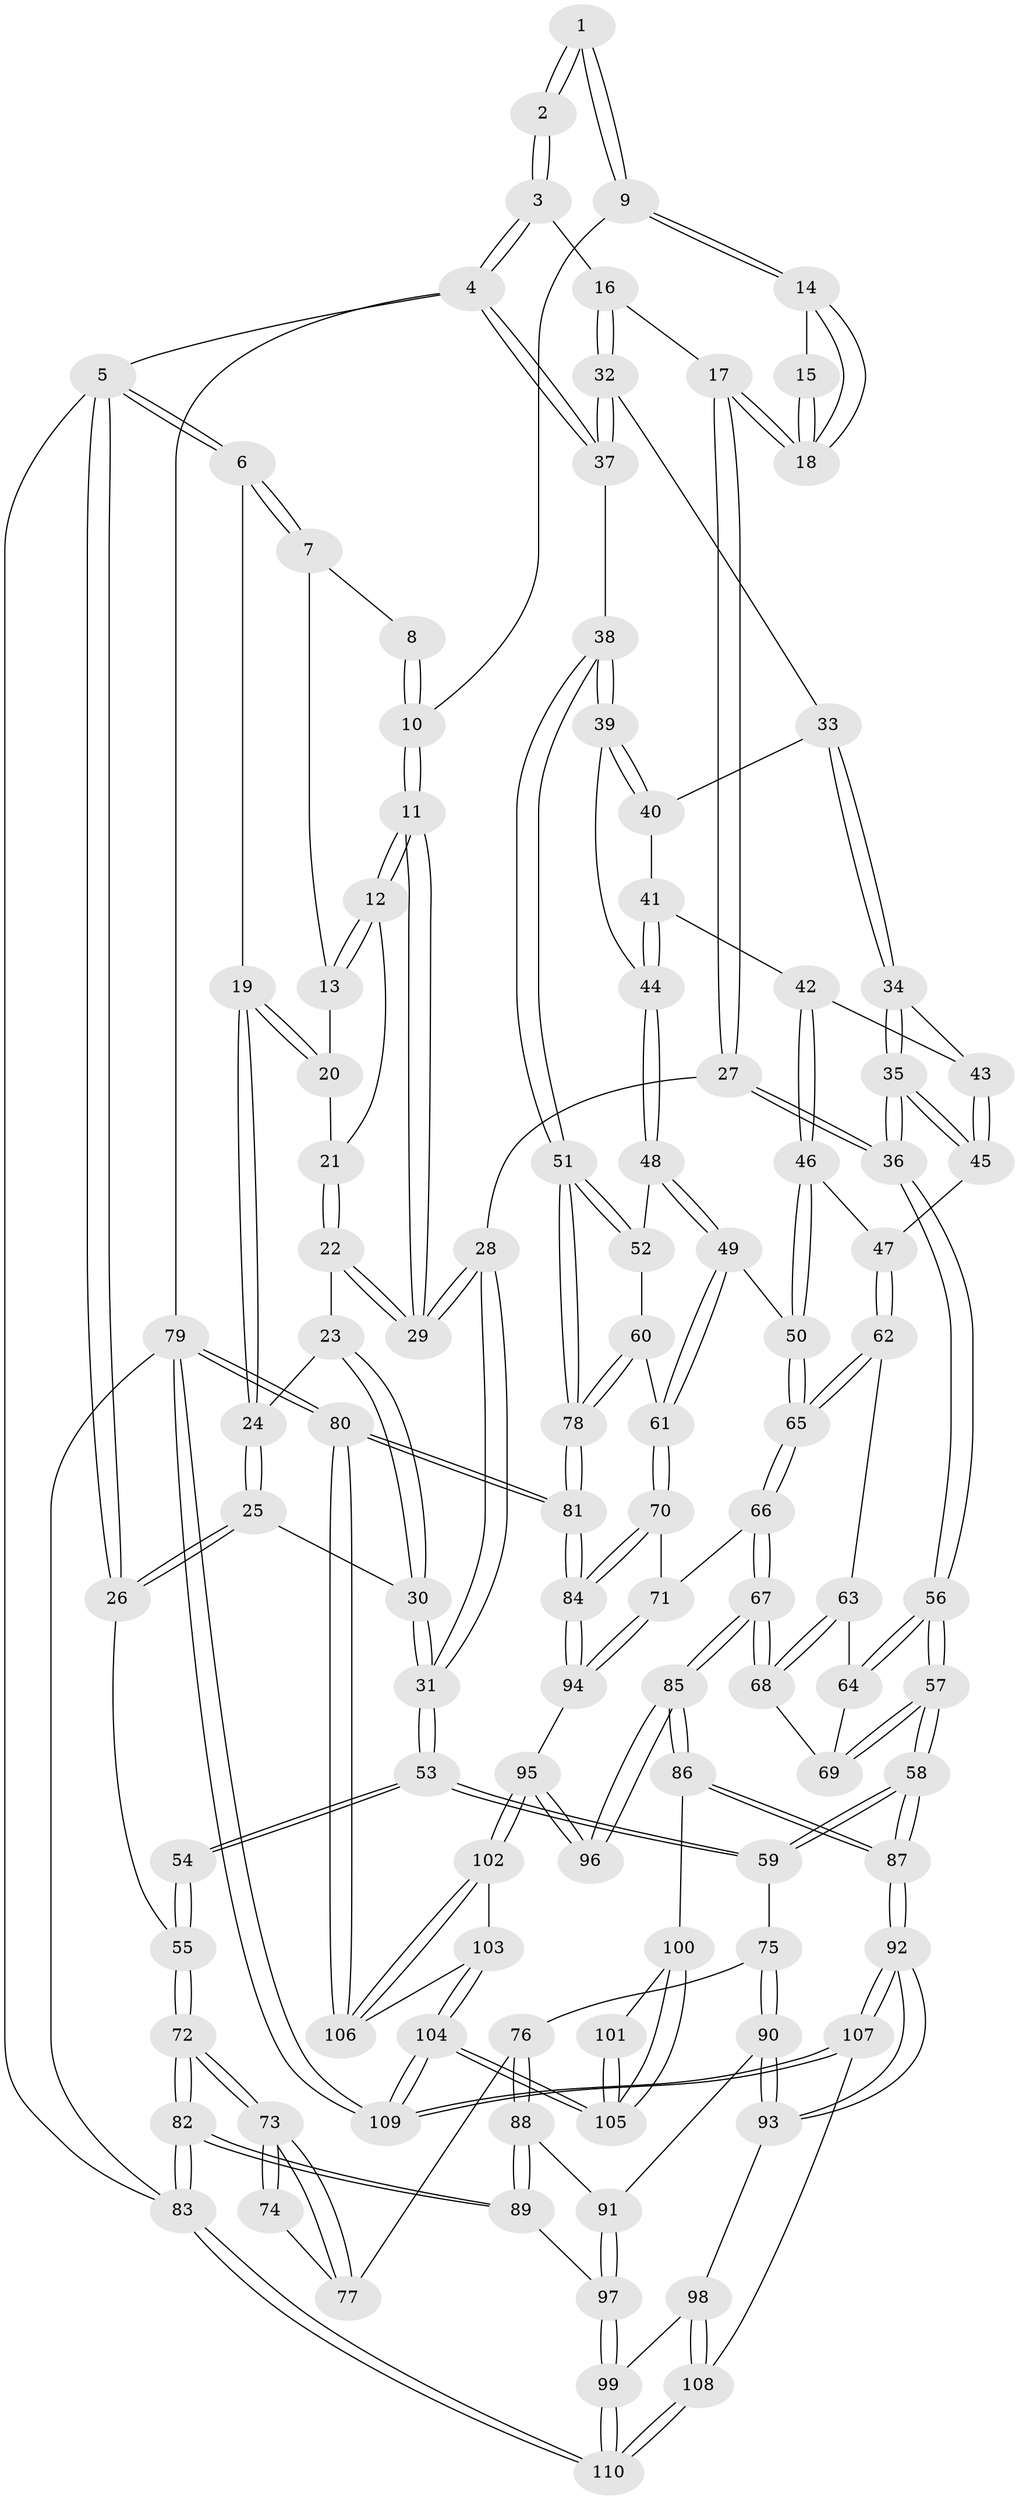 // Generated by graph-tools (version 1.1) at 2025/38/03/09/25 02:38:30]
// undirected, 110 vertices, 272 edges
graph export_dot {
graph [start="1"]
  node [color=gray90,style=filled];
  1 [pos="+0.37584383763733303+0"];
  2 [pos="+0.6117916373432926+0"];
  3 [pos="+0.7622101260190498+0"];
  4 [pos="+1+0"];
  5 [pos="+0+0"];
  6 [pos="+0+0"];
  7 [pos="+0.25817649674687315+0"];
  8 [pos="+0.29245612086381323+0"];
  9 [pos="+0.42651528906101455+0.09804981936820818"];
  10 [pos="+0.32770567347035123+0.10673389873380115"];
  11 [pos="+0.2701016487350743+0.15550461309783375"];
  12 [pos="+0.2594965030200723+0.14293211401506956"];
  13 [pos="+0.21815625590506116+0.024868902092923882"];
  14 [pos="+0.45252991957384625+0.11456880164033592"];
  15 [pos="+0.5520119745476609+0"];
  16 [pos="+0.7315724316339389+0.16735714211789346"];
  17 [pos="+0.5195755461125524+0.20770999217759667"];
  18 [pos="+0.5093402366170033+0.19186958833218132"];
  19 [pos="+0.08983339475774516+0.07714662302009613"];
  20 [pos="+0.12478715929601454+0.0866596055142303"];
  21 [pos="+0.13879249406230496+0.0999743556195753"];
  22 [pos="+0.1490157836559707+0.2087583798731864"];
  23 [pos="+0.11921777479058909+0.20960191328282426"];
  24 [pos="+0.06673406368617905+0.1183569764910364"];
  25 [pos="+0+0.28336303146757996"];
  26 [pos="+0+0.285475643412283"];
  27 [pos="+0.37610553894632115+0.3883662138936065"];
  28 [pos="+0.3215611856340428+0.38719701759089703"];
  29 [pos="+0.2615852090241077+0.2433266508993451"];
  30 [pos="+0+0.3032083269516408"];
  31 [pos="+0.24956034757271844+0.43805609175105126"];
  32 [pos="+0.7796466924270907+0.23545155747493748"];
  33 [pos="+0.7779354527715421+0.2535062959632963"];
  34 [pos="+0.6754650135889188+0.3826159082456938"];
  35 [pos="+0.521087065069275+0.4815501590994381"];
  36 [pos="+0.49823062882821506+0.4896708102328663"];
  37 [pos="+1+0.22619589051969863"];
  38 [pos="+1+0.3868627620302502"];
  39 [pos="+1+0.44427049228090904"];
  40 [pos="+0.7999837211164833+0.30916053672818833"];
  41 [pos="+0.8185110851617575+0.38652253896794925"];
  42 [pos="+0.7819594343437866+0.47241376769170806"];
  43 [pos="+0.7173949719062933+0.4827713502295548"];
  44 [pos="+0.9150590407363708+0.4972137688241364"];
  45 [pos="+0.7019589935527984+0.5172583477444461"];
  46 [pos="+0.7965776325879339+0.554487918990654"];
  47 [pos="+0.7272629494077306+0.5639085688141119"];
  48 [pos="+0.9049760857875705+0.5268985467369242"];
  49 [pos="+0.8591066439388966+0.5753437095524481"];
  50 [pos="+0.839850113396106+0.5772145436054937"];
  51 [pos="+1+0.6249871452403163"];
  52 [pos="+0.9818259855222675+0.5854085824438343"];
  53 [pos="+0.21693630927032642+0.4995267447336393"];
  54 [pos="+0.18910392873433038+0.5155011659320166"];
  55 [pos="+0+0.4272450934193491"];
  56 [pos="+0.5140059805277793+0.5646195973717095"];
  57 [pos="+0.5000988667598336+0.7405479269198063"];
  58 [pos="+0.49825163387325844+0.7511660906821895"];
  59 [pos="+0.28822998166425046+0.6838776542299932"];
  60 [pos="+0.9402565055809+0.6435454461925942"];
  61 [pos="+0.9039192967556328+0.6491428663259297"];
  62 [pos="+0.7146672870200926+0.5812211118186019"];
  63 [pos="+0.6836738917076042+0.5944780753758723"];
  64 [pos="+0.6830168608017121+0.5946519120593567"];
  65 [pos="+0.7653742258198734+0.7026349993935405"];
  66 [pos="+0.7637912566905798+0.7109274118473704"];
  67 [pos="+0.7390172421107363+0.7260137107355445"];
  68 [pos="+0.7188586094963787+0.6963966838028344"];
  69 [pos="+0.6716217369021784+0.6424686686380808"];
  70 [pos="+0.8930279243582695+0.7265655029163139"];
  71 [pos="+0.8447289221084422+0.7369500767187573"];
  72 [pos="+0+0.6953505606804016"];
  73 [pos="+0+0.6897301211110783"];
  74 [pos="+0.16752829633122743+0.5373054680881033"];
  75 [pos="+0.2699306593257744+0.7060200874086703"];
  76 [pos="+0.11772334188448182+0.7040923099507868"];
  77 [pos="+0.11764954435558704+0.7039766806700918"];
  78 [pos="+1+0.7585948096658033"];
  79 [pos="+1+1"];
  80 [pos="+1+1"];
  81 [pos="+1+0.9190635050502699"];
  82 [pos="+0+0.858286836762409"];
  83 [pos="+0+1"];
  84 [pos="+1+0.8482762477707038"];
  85 [pos="+0.7259991750666055+0.7391156934674752"];
  86 [pos="+0.536212976748929+0.7950638131987015"];
  87 [pos="+0.513167651181659+0.7940711306253819"];
  88 [pos="+0.13557300827477747+0.7805400605441404"];
  89 [pos="+0+0.8638474257568532"];
  90 [pos="+0.2188852929650043+0.8128651251556058"];
  91 [pos="+0.20373696672103944+0.8185456455180307"];
  92 [pos="+0.5039318803084442+0.8156949706356845"];
  93 [pos="+0.3320176018140472+0.8756677485137114"];
  94 [pos="+0.8297978243337477+0.8687770611271921"];
  95 [pos="+0.8081077117533118+0.8823872403909929"];
  96 [pos="+0.7859474726328197+0.8687973180670362"];
  97 [pos="+0.15406146801312776+0.9368390353792305"];
  98 [pos="+0.3236929658298604+0.8941359191485507"];
  99 [pos="+0.17492457047062376+0.9849337452607988"];
  100 [pos="+0.5762748533765266+0.818783847278505"];
  101 [pos="+0.7135284001927473+0.875711708616241"];
  102 [pos="+0.8063759857359841+0.9105229388022757"];
  103 [pos="+0.7956583239195512+0.94836618658444"];
  104 [pos="+0.7437332356380174+1"];
  105 [pos="+0.7009421261821012+0.9544995256497827"];
  106 [pos="+0.9599185906926787+0.9775280240194796"];
  107 [pos="+0.5309957320221054+1"];
  108 [pos="+0.3292962207578877+1"];
  109 [pos="+0.7227020583884551+1"];
  110 [pos="+0.20839278860603042+1"];
  1 -- 2;
  1 -- 2;
  1 -- 9;
  1 -- 9;
  2 -- 3;
  2 -- 3;
  3 -- 4;
  3 -- 4;
  3 -- 16;
  4 -- 5;
  4 -- 37;
  4 -- 37;
  4 -- 79;
  5 -- 6;
  5 -- 6;
  5 -- 26;
  5 -- 26;
  5 -- 83;
  6 -- 7;
  6 -- 7;
  6 -- 19;
  7 -- 8;
  7 -- 13;
  8 -- 10;
  8 -- 10;
  9 -- 10;
  9 -- 14;
  9 -- 14;
  10 -- 11;
  10 -- 11;
  11 -- 12;
  11 -- 12;
  11 -- 29;
  11 -- 29;
  12 -- 13;
  12 -- 13;
  12 -- 21;
  13 -- 20;
  14 -- 15;
  14 -- 18;
  14 -- 18;
  15 -- 18;
  15 -- 18;
  16 -- 17;
  16 -- 32;
  16 -- 32;
  17 -- 18;
  17 -- 18;
  17 -- 27;
  17 -- 27;
  19 -- 20;
  19 -- 20;
  19 -- 24;
  19 -- 24;
  20 -- 21;
  21 -- 22;
  21 -- 22;
  22 -- 23;
  22 -- 29;
  22 -- 29;
  23 -- 24;
  23 -- 30;
  23 -- 30;
  24 -- 25;
  24 -- 25;
  25 -- 26;
  25 -- 26;
  25 -- 30;
  26 -- 55;
  27 -- 28;
  27 -- 36;
  27 -- 36;
  28 -- 29;
  28 -- 29;
  28 -- 31;
  28 -- 31;
  30 -- 31;
  30 -- 31;
  31 -- 53;
  31 -- 53;
  32 -- 33;
  32 -- 37;
  32 -- 37;
  33 -- 34;
  33 -- 34;
  33 -- 40;
  34 -- 35;
  34 -- 35;
  34 -- 43;
  35 -- 36;
  35 -- 36;
  35 -- 45;
  35 -- 45;
  36 -- 56;
  36 -- 56;
  37 -- 38;
  38 -- 39;
  38 -- 39;
  38 -- 51;
  38 -- 51;
  39 -- 40;
  39 -- 40;
  39 -- 44;
  40 -- 41;
  41 -- 42;
  41 -- 44;
  41 -- 44;
  42 -- 43;
  42 -- 46;
  42 -- 46;
  43 -- 45;
  43 -- 45;
  44 -- 48;
  44 -- 48;
  45 -- 47;
  46 -- 47;
  46 -- 50;
  46 -- 50;
  47 -- 62;
  47 -- 62;
  48 -- 49;
  48 -- 49;
  48 -- 52;
  49 -- 50;
  49 -- 61;
  49 -- 61;
  50 -- 65;
  50 -- 65;
  51 -- 52;
  51 -- 52;
  51 -- 78;
  51 -- 78;
  52 -- 60;
  53 -- 54;
  53 -- 54;
  53 -- 59;
  53 -- 59;
  54 -- 55;
  54 -- 55;
  55 -- 72;
  55 -- 72;
  56 -- 57;
  56 -- 57;
  56 -- 64;
  56 -- 64;
  57 -- 58;
  57 -- 58;
  57 -- 69;
  57 -- 69;
  58 -- 59;
  58 -- 59;
  58 -- 87;
  58 -- 87;
  59 -- 75;
  60 -- 61;
  60 -- 78;
  60 -- 78;
  61 -- 70;
  61 -- 70;
  62 -- 63;
  62 -- 65;
  62 -- 65;
  63 -- 64;
  63 -- 68;
  63 -- 68;
  64 -- 69;
  65 -- 66;
  65 -- 66;
  66 -- 67;
  66 -- 67;
  66 -- 71;
  67 -- 68;
  67 -- 68;
  67 -- 85;
  67 -- 85;
  68 -- 69;
  70 -- 71;
  70 -- 84;
  70 -- 84;
  71 -- 94;
  71 -- 94;
  72 -- 73;
  72 -- 73;
  72 -- 82;
  72 -- 82;
  73 -- 74;
  73 -- 74;
  73 -- 77;
  73 -- 77;
  74 -- 77;
  75 -- 76;
  75 -- 90;
  75 -- 90;
  76 -- 77;
  76 -- 88;
  76 -- 88;
  78 -- 81;
  78 -- 81;
  79 -- 80;
  79 -- 80;
  79 -- 109;
  79 -- 109;
  79 -- 83;
  80 -- 81;
  80 -- 81;
  80 -- 106;
  80 -- 106;
  81 -- 84;
  81 -- 84;
  82 -- 83;
  82 -- 83;
  82 -- 89;
  82 -- 89;
  83 -- 110;
  83 -- 110;
  84 -- 94;
  84 -- 94;
  85 -- 86;
  85 -- 86;
  85 -- 96;
  85 -- 96;
  86 -- 87;
  86 -- 87;
  86 -- 100;
  87 -- 92;
  87 -- 92;
  88 -- 89;
  88 -- 89;
  88 -- 91;
  89 -- 97;
  90 -- 91;
  90 -- 93;
  90 -- 93;
  91 -- 97;
  91 -- 97;
  92 -- 93;
  92 -- 93;
  92 -- 107;
  92 -- 107;
  93 -- 98;
  94 -- 95;
  95 -- 96;
  95 -- 96;
  95 -- 102;
  95 -- 102;
  97 -- 99;
  97 -- 99;
  98 -- 99;
  98 -- 108;
  98 -- 108;
  99 -- 110;
  99 -- 110;
  100 -- 101;
  100 -- 105;
  100 -- 105;
  101 -- 105;
  101 -- 105;
  102 -- 103;
  102 -- 106;
  102 -- 106;
  103 -- 104;
  103 -- 104;
  103 -- 106;
  104 -- 105;
  104 -- 105;
  104 -- 109;
  104 -- 109;
  107 -- 108;
  107 -- 109;
  107 -- 109;
  108 -- 110;
  108 -- 110;
}
